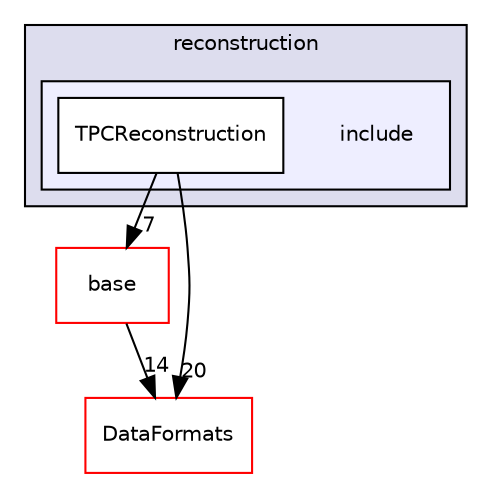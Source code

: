 digraph "/home/travis/build/AliceO2Group/AliceO2/Detectors/TPC/reconstruction/include" {
  bgcolor=transparent;
  compound=true
  node [ fontsize="10", fontname="Helvetica"];
  edge [ labelfontsize="10", labelfontname="Helvetica"];
  subgraph clusterdir_a5de047958dd458e809773c6ffaa8478 {
    graph [ bgcolor="#ddddee", pencolor="black", label="reconstruction" fontname="Helvetica", fontsize="10", URL="dir_a5de047958dd458e809773c6ffaa8478.html"]
  subgraph clusterdir_396d171119822f66a36fe1ebf998d1a3 {
    graph [ bgcolor="#eeeeff", pencolor="black", label="" URL="dir_396d171119822f66a36fe1ebf998d1a3.html"];
    dir_396d171119822f66a36fe1ebf998d1a3 [shape=plaintext label="include"];
    dir_1dfaa3fb6e801ddc70b8194facd2138d [shape=box label="TPCReconstruction" color="black" fillcolor="white" style="filled" URL="dir_1dfaa3fb6e801ddc70b8194facd2138d.html"];
  }
  }
  dir_677b030cc750909e4cd27413873678d8 [shape=box label="base" color="red" URL="dir_677b030cc750909e4cd27413873678d8.html"];
  dir_2171f7ec022c5423887b07c69b2f5b48 [shape=box label="DataFormats" color="red" URL="dir_2171f7ec022c5423887b07c69b2f5b48.html"];
  dir_677b030cc750909e4cd27413873678d8->dir_2171f7ec022c5423887b07c69b2f5b48 [headlabel="14", labeldistance=1.5 headhref="dir_000231_000054.html"];
  dir_1dfaa3fb6e801ddc70b8194facd2138d->dir_677b030cc750909e4cd27413873678d8 [headlabel="7", labeldistance=1.5 headhref="dir_000281_000231.html"];
  dir_1dfaa3fb6e801ddc70b8194facd2138d->dir_2171f7ec022c5423887b07c69b2f5b48 [headlabel="20", labeldistance=1.5 headhref="dir_000281_000054.html"];
}
